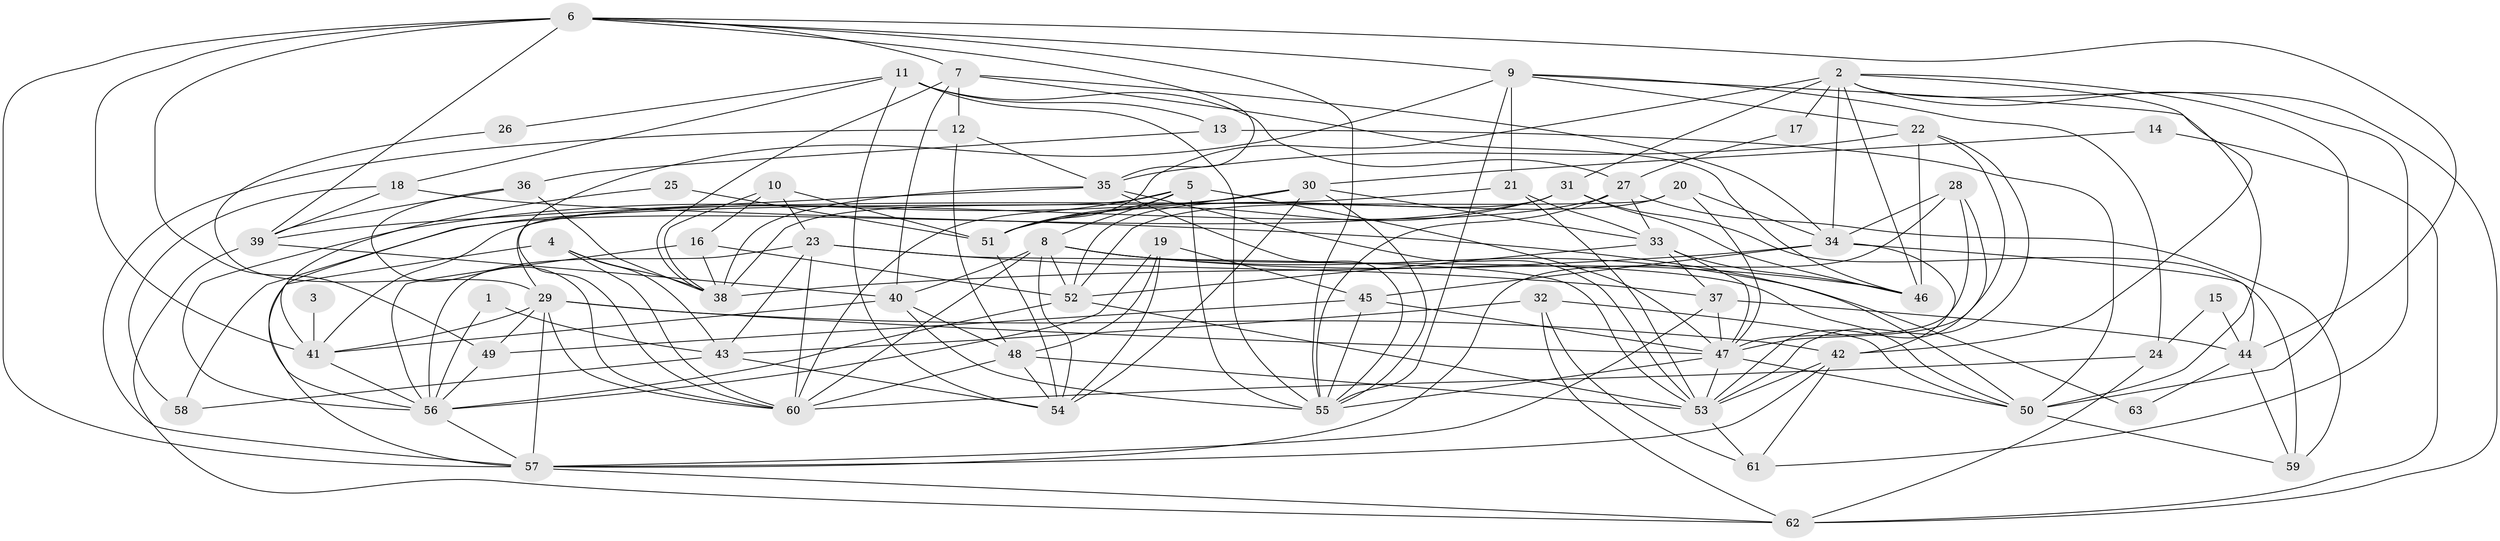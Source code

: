 // original degree distribution, {4: 0.21428571428571427, 3: 0.2857142857142857, 2: 0.14285714285714285, 5: 0.19047619047619047, 7: 0.047619047619047616, 6: 0.11904761904761904}
// Generated by graph-tools (version 1.1) at 2025/26/03/09/25 03:26:11]
// undirected, 63 vertices, 176 edges
graph export_dot {
graph [start="1"]
  node [color=gray90,style=filled];
  1;
  2;
  3;
  4;
  5;
  6;
  7;
  8;
  9;
  10;
  11;
  12;
  13;
  14;
  15;
  16;
  17;
  18;
  19;
  20;
  21;
  22;
  23;
  24;
  25;
  26;
  27;
  28;
  29;
  30;
  31;
  32;
  33;
  34;
  35;
  36;
  37;
  38;
  39;
  40;
  41;
  42;
  43;
  44;
  45;
  46;
  47;
  48;
  49;
  50;
  51;
  52;
  53;
  54;
  55;
  56;
  57;
  58;
  59;
  60;
  61;
  62;
  63;
  1 -- 43 [weight=1.0];
  1 -- 56 [weight=1.0];
  2 -- 17 [weight=2.0];
  2 -- 31 [weight=2.0];
  2 -- 34 [weight=1.0];
  2 -- 42 [weight=1.0];
  2 -- 46 [weight=1.0];
  2 -- 50 [weight=1.0];
  2 -- 51 [weight=1.0];
  2 -- 61 [weight=1.0];
  2 -- 62 [weight=1.0];
  3 -- 41 [weight=2.0];
  4 -- 38 [weight=1.0];
  4 -- 43 [weight=1.0];
  4 -- 57 [weight=1.0];
  4 -- 60 [weight=1.0];
  5 -- 8 [weight=1.0];
  5 -- 38 [weight=1.0];
  5 -- 47 [weight=1.0];
  5 -- 51 [weight=2.0];
  5 -- 55 [weight=1.0];
  5 -- 60 [weight=1.0];
  6 -- 7 [weight=1.0];
  6 -- 9 [weight=1.0];
  6 -- 35 [weight=1.0];
  6 -- 39 [weight=1.0];
  6 -- 41 [weight=2.0];
  6 -- 44 [weight=1.0];
  6 -- 49 [weight=1.0];
  6 -- 55 [weight=1.0];
  6 -- 57 [weight=1.0];
  7 -- 12 [weight=1.0];
  7 -- 34 [weight=1.0];
  7 -- 38 [weight=1.0];
  7 -- 40 [weight=1.0];
  7 -- 46 [weight=1.0];
  8 -- 40 [weight=1.0];
  8 -- 46 [weight=1.0];
  8 -- 50 [weight=1.0];
  8 -- 52 [weight=2.0];
  8 -- 54 [weight=1.0];
  8 -- 60 [weight=1.0];
  8 -- 63 [weight=1.0];
  9 -- 21 [weight=1.0];
  9 -- 22 [weight=1.0];
  9 -- 24 [weight=1.0];
  9 -- 50 [weight=1.0];
  9 -- 55 [weight=1.0];
  9 -- 60 [weight=1.0];
  10 -- 16 [weight=1.0];
  10 -- 23 [weight=1.0];
  10 -- 38 [weight=1.0];
  10 -- 51 [weight=1.0];
  11 -- 13 [weight=1.0];
  11 -- 18 [weight=1.0];
  11 -- 26 [weight=1.0];
  11 -- 27 [weight=1.0];
  11 -- 54 [weight=1.0];
  11 -- 55 [weight=2.0];
  12 -- 35 [weight=1.0];
  12 -- 48 [weight=1.0];
  12 -- 57 [weight=1.0];
  13 -- 36 [weight=1.0];
  13 -- 50 [weight=1.0];
  14 -- 30 [weight=2.0];
  14 -- 62 [weight=1.0];
  15 -- 24 [weight=1.0];
  15 -- 44 [weight=1.0];
  16 -- 38 [weight=1.0];
  16 -- 52 [weight=2.0];
  16 -- 56 [weight=1.0];
  17 -- 27 [weight=1.0];
  18 -- 39 [weight=1.0];
  18 -- 50 [weight=1.0];
  18 -- 58 [weight=1.0];
  19 -- 45 [weight=1.0];
  19 -- 48 [weight=1.0];
  19 -- 54 [weight=1.0];
  19 -- 56 [weight=1.0];
  20 -- 29 [weight=1.0];
  20 -- 34 [weight=1.0];
  20 -- 47 [weight=1.0];
  20 -- 52 [weight=1.0];
  21 -- 33 [weight=1.0];
  21 -- 53 [weight=1.0];
  21 -- 56 [weight=1.0];
  22 -- 35 [weight=1.0];
  22 -- 46 [weight=1.0];
  22 -- 47 [weight=1.0];
  22 -- 53 [weight=1.0];
  23 -- 37 [weight=1.0];
  23 -- 43 [weight=1.0];
  23 -- 53 [weight=2.0];
  23 -- 56 [weight=1.0];
  23 -- 60 [weight=1.0];
  24 -- 60 [weight=1.0];
  24 -- 62 [weight=1.0];
  25 -- 41 [weight=1.0];
  25 -- 51 [weight=1.0];
  26 -- 29 [weight=1.0];
  27 -- 33 [weight=1.0];
  27 -- 41 [weight=1.0];
  27 -- 55 [weight=1.0];
  27 -- 59 [weight=1.0];
  28 -- 34 [weight=1.0];
  28 -- 47 [weight=1.0];
  28 -- 53 [weight=1.0];
  28 -- 57 [weight=1.0];
  29 -- 41 [weight=1.0];
  29 -- 42 [weight=1.0];
  29 -- 47 [weight=1.0];
  29 -- 49 [weight=1.0];
  29 -- 57 [weight=1.0];
  29 -- 60 [weight=1.0];
  30 -- 33 [weight=1.0];
  30 -- 51 [weight=1.0];
  30 -- 54 [weight=1.0];
  30 -- 55 [weight=1.0];
  30 -- 56 [weight=1.0];
  31 -- 46 [weight=1.0];
  31 -- 51 [weight=1.0];
  31 -- 52 [weight=1.0];
  31 -- 58 [weight=1.0];
  31 -- 59 [weight=1.0];
  32 -- 43 [weight=1.0];
  32 -- 50 [weight=1.0];
  32 -- 61 [weight=1.0];
  32 -- 62 [weight=1.0];
  33 -- 37 [weight=1.0];
  33 -- 46 [weight=1.0];
  33 -- 47 [weight=1.0];
  33 -- 52 [weight=1.0];
  34 -- 38 [weight=1.0];
  34 -- 42 [weight=1.0];
  34 -- 44 [weight=1.0];
  34 -- 45 [weight=1.0];
  35 -- 38 [weight=1.0];
  35 -- 39 [weight=1.0];
  35 -- 53 [weight=1.0];
  35 -- 55 [weight=1.0];
  36 -- 38 [weight=1.0];
  36 -- 39 [weight=1.0];
  36 -- 60 [weight=1.0];
  37 -- 44 [weight=1.0];
  37 -- 47 [weight=1.0];
  37 -- 57 [weight=1.0];
  39 -- 40 [weight=1.0];
  39 -- 62 [weight=1.0];
  40 -- 41 [weight=1.0];
  40 -- 48 [weight=1.0];
  40 -- 55 [weight=1.0];
  41 -- 56 [weight=1.0];
  42 -- 53 [weight=2.0];
  42 -- 57 [weight=1.0];
  42 -- 61 [weight=1.0];
  43 -- 54 [weight=1.0];
  43 -- 58 [weight=1.0];
  44 -- 59 [weight=1.0];
  44 -- 63 [weight=1.0];
  45 -- 47 [weight=1.0];
  45 -- 49 [weight=1.0];
  45 -- 55 [weight=1.0];
  47 -- 50 [weight=1.0];
  47 -- 53 [weight=1.0];
  47 -- 55 [weight=1.0];
  48 -- 53 [weight=1.0];
  48 -- 54 [weight=1.0];
  48 -- 60 [weight=1.0];
  49 -- 56 [weight=1.0];
  50 -- 59 [weight=1.0];
  51 -- 54 [weight=1.0];
  52 -- 53 [weight=1.0];
  52 -- 56 [weight=1.0];
  53 -- 61 [weight=1.0];
  56 -- 57 [weight=1.0];
  57 -- 62 [weight=1.0];
}
